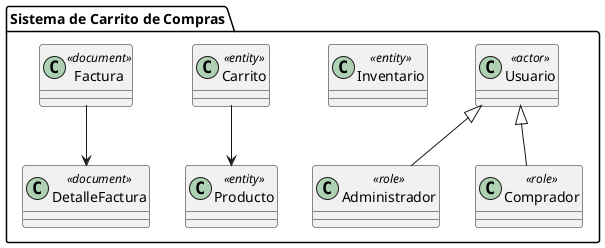 @startuml
package "Sistema de Carrito de Compras" {
    class Usuario <<actor>>
    class Administrador <<role>>
    class Comprador <<role>>
    class Producto <<entity>>
    class Inventario <<entity>>
    class Carrito <<entity>>
    class Factura <<document>>
    class DetalleFactura <<document>>
}

Usuario <|-- Administrador
Usuario <|-- Comprador
Carrito --> Producto
Factura --> DetalleFactura
@enduml
